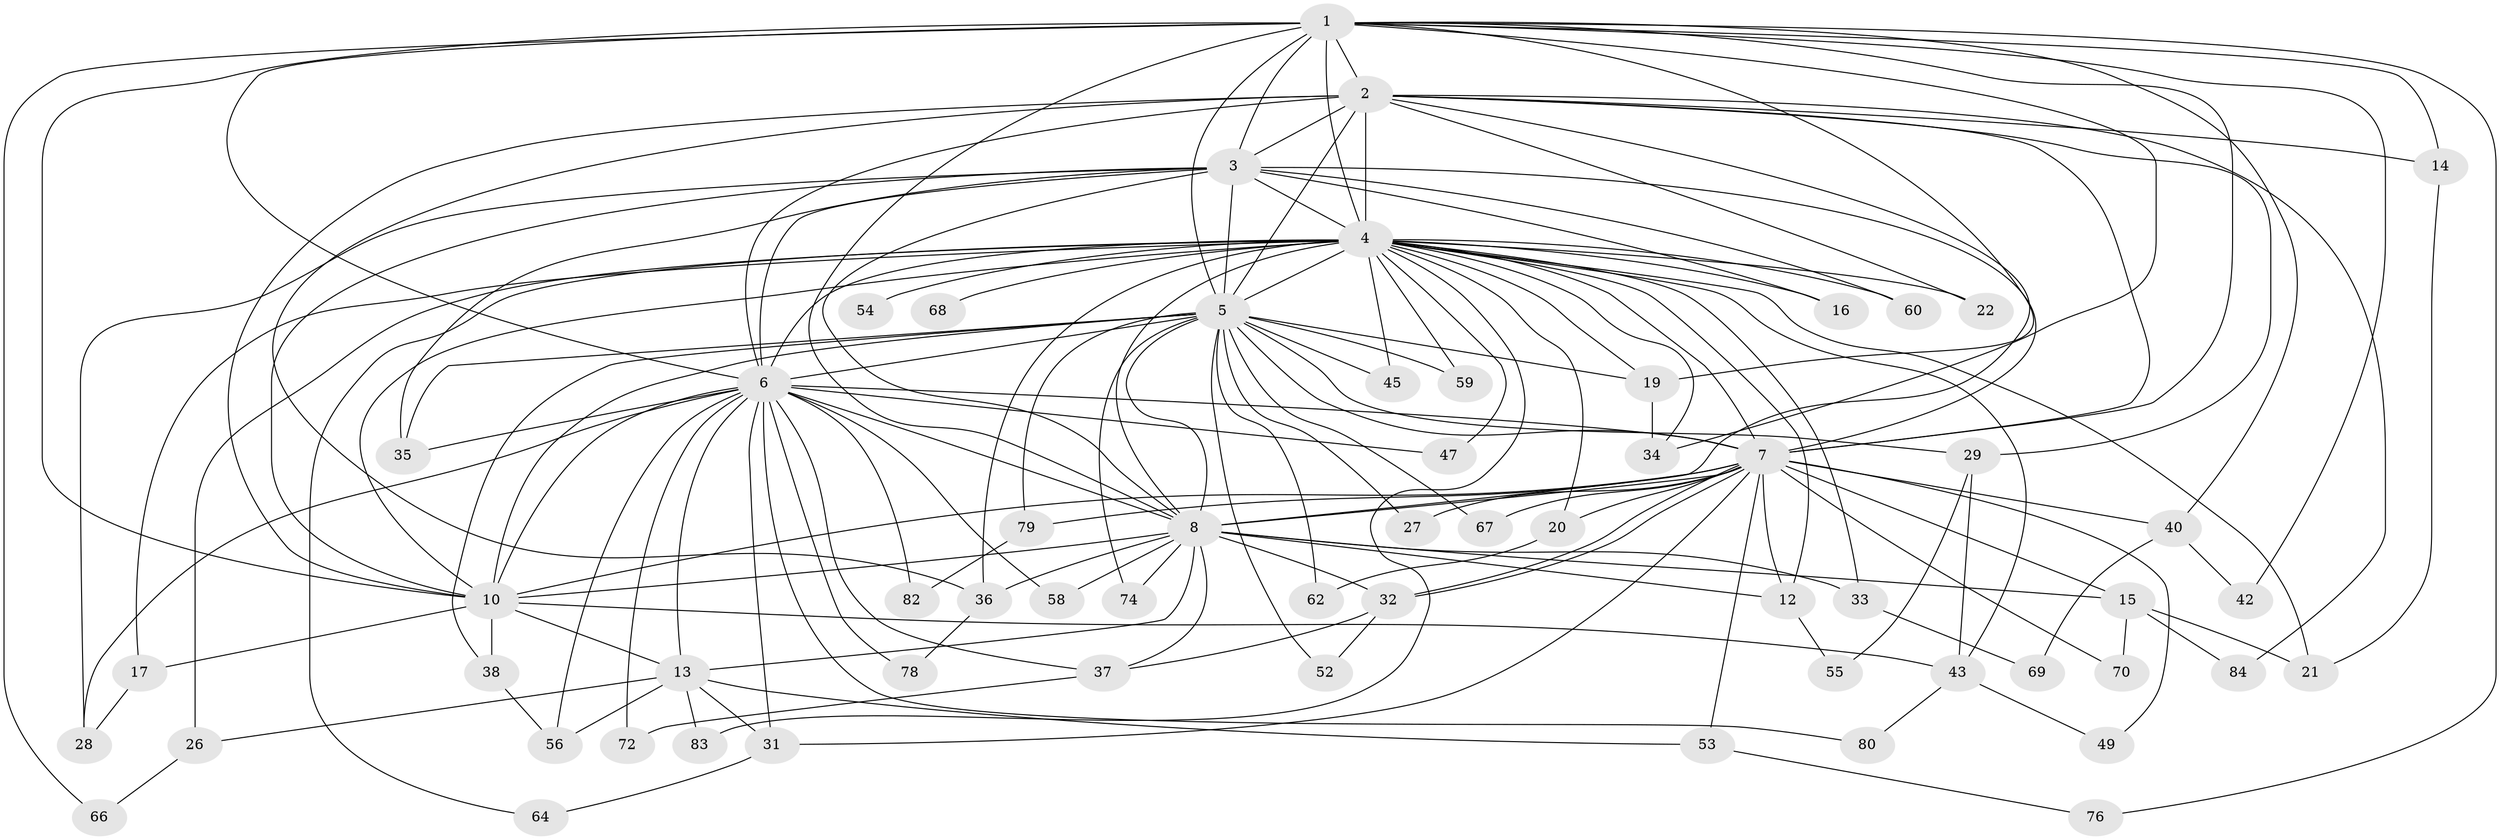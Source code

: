 // original degree distribution, {14: 0.011904761904761904, 15: 0.011904761904761904, 13: 0.023809523809523808, 21: 0.011904761904761904, 23: 0.011904761904761904, 18: 0.011904761904761904, 20: 0.011904761904761904, 19: 0.011904761904761904, 25: 0.011904761904761904, 2: 0.5476190476190477, 5: 0.05952380952380952, 6: 0.011904761904761904, 3: 0.10714285714285714, 4: 0.14285714285714285, 7: 0.011904761904761904}
// Generated by graph-tools (version 1.1) at 2025/41/03/06/25 10:41:36]
// undirected, 61 vertices, 151 edges
graph export_dot {
graph [start="1"]
  node [color=gray90,style=filled];
  1 [super="+39"];
  2 [super="+30"];
  3 [super="+71"];
  4 [super="+9"];
  5 [super="+11"];
  6 [super="+18"];
  7 [super="+24"];
  8 [super="+65"];
  10;
  12 [super="+77"];
  13 [super="+50"];
  14;
  15;
  16;
  17 [super="+81"];
  19;
  20 [super="+25"];
  21 [super="+23"];
  22;
  26;
  27;
  28;
  29;
  31 [super="+61"];
  32 [super="+63"];
  33 [super="+46"];
  34 [super="+51"];
  35 [super="+41"];
  36 [super="+48"];
  37 [super="+57"];
  38;
  40;
  42;
  43 [super="+44"];
  45;
  47;
  49;
  52;
  53 [super="+73"];
  54;
  55;
  56 [super="+75"];
  58;
  59;
  60;
  62;
  64;
  66;
  67;
  68;
  69;
  70;
  72;
  74;
  76;
  78;
  79;
  80;
  82;
  83;
  84;
  1 -- 2;
  1 -- 3;
  1 -- 4 [weight=2];
  1 -- 5;
  1 -- 6;
  1 -- 7;
  1 -- 8;
  1 -- 10;
  1 -- 14;
  1 -- 34;
  1 -- 66;
  1 -- 76;
  1 -- 40;
  1 -- 42;
  1 -- 19;
  2 -- 3;
  2 -- 4 [weight=2];
  2 -- 5;
  2 -- 6 [weight=2];
  2 -- 7;
  2 -- 8;
  2 -- 10;
  2 -- 14;
  2 -- 22;
  2 -- 29;
  2 -- 36;
  2 -- 84;
  3 -- 4 [weight=2];
  3 -- 5;
  3 -- 6;
  3 -- 7;
  3 -- 8;
  3 -- 10;
  3 -- 16;
  3 -- 35;
  3 -- 60;
  3 -- 28;
  4 -- 5 [weight=3];
  4 -- 6 [weight=2];
  4 -- 7 [weight=2];
  4 -- 8 [weight=3];
  4 -- 10 [weight=2];
  4 -- 12 [weight=2];
  4 -- 20 [weight=2];
  4 -- 26;
  4 -- 43;
  4 -- 45;
  4 -- 47;
  4 -- 54 [weight=2];
  4 -- 64;
  4 -- 68;
  4 -- 16;
  4 -- 17 [weight=2];
  4 -- 19;
  4 -- 21;
  4 -- 22;
  4 -- 83;
  4 -- 33 [weight=2];
  4 -- 59;
  4 -- 60;
  4 -- 36;
  4 -- 34;
  5 -- 6 [weight=2];
  5 -- 7;
  5 -- 8;
  5 -- 10;
  5 -- 19;
  5 -- 27;
  5 -- 29;
  5 -- 35;
  5 -- 38;
  5 -- 45;
  5 -- 52;
  5 -- 59;
  5 -- 62;
  5 -- 67;
  5 -- 74;
  5 -- 79;
  6 -- 7;
  6 -- 8;
  6 -- 10;
  6 -- 13;
  6 -- 37;
  6 -- 47;
  6 -- 58;
  6 -- 72;
  6 -- 78;
  6 -- 80;
  6 -- 82;
  6 -- 56;
  6 -- 28;
  6 -- 31;
  6 -- 35;
  7 -- 8;
  7 -- 10;
  7 -- 15;
  7 -- 27;
  7 -- 32;
  7 -- 32;
  7 -- 40;
  7 -- 53;
  7 -- 67;
  7 -- 70;
  7 -- 79;
  7 -- 49;
  7 -- 12;
  7 -- 31;
  7 -- 20;
  8 -- 10;
  8 -- 12;
  8 -- 13;
  8 -- 15;
  8 -- 33;
  8 -- 36;
  8 -- 37;
  8 -- 58;
  8 -- 74;
  8 -- 32;
  10 -- 17;
  10 -- 38;
  10 -- 43;
  10 -- 13;
  12 -- 55;
  13 -- 26;
  13 -- 31;
  13 -- 53;
  13 -- 83;
  13 -- 56;
  14 -- 21;
  15 -- 70;
  15 -- 84;
  15 -- 21;
  17 -- 28;
  19 -- 34;
  20 -- 62;
  26 -- 66;
  29 -- 55;
  29 -- 43;
  31 -- 64;
  32 -- 52;
  32 -- 37;
  33 -- 69;
  36 -- 78;
  37 -- 72;
  38 -- 56;
  40 -- 42;
  40 -- 69;
  43 -- 49;
  43 -- 80;
  53 -- 76;
  79 -- 82;
}
